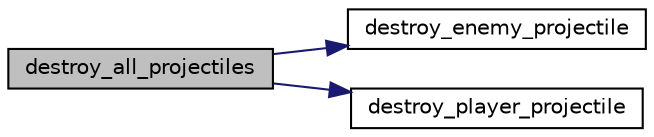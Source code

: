 digraph "destroy_all_projectiles"
{
 // LATEX_PDF_SIZE
  edge [fontname="Helvetica",fontsize="10",labelfontname="Helvetica",labelfontsize="10"];
  node [fontname="Helvetica",fontsize="10",shape=record];
  rankdir="LR";
  Node1 [label="destroy_all_projectiles",height=0.2,width=0.4,color="black", fillcolor="grey75", style="filled", fontcolor="black",tooltip="Destroys ALL projectiles, both the player's and the enemies'."];
  Node1 -> Node2 [color="midnightblue",fontsize="10",style="solid",fontname="Helvetica"];
  Node2 [label="destroy_enemy_projectile",height=0.2,width=0.4,color="black", fillcolor="white", style="filled",URL="$group__logic.html#ga5097d393ba2a86415f75072aeafa9388",tooltip="Destroys one enemy projectile object."];
  Node1 -> Node3 [color="midnightblue",fontsize="10",style="solid",fontname="Helvetica"];
  Node3 [label="destroy_player_projectile",height=0.2,width=0.4,color="black", fillcolor="white", style="filled",URL="$group__logic.html#ga01406d4043226eaa8b6fdeb9cea292ef",tooltip="Destroys one player projectile object."];
}
